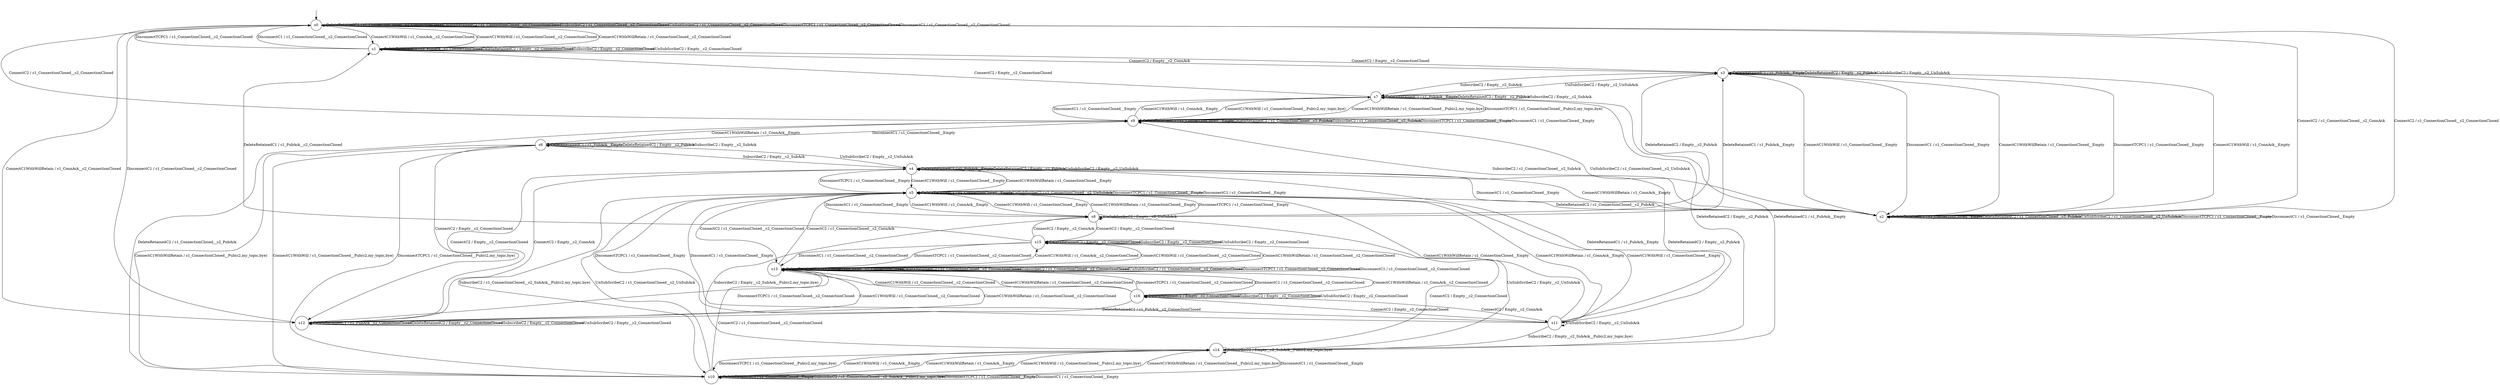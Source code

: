 digraph g {
__start0 [label="" shape="none"];

	s0 [shape="circle" label="s0"];
	s1 [shape="circle" label="s1"];
	s2 [shape="circle" label="s2"];
	s3 [shape="circle" label="s3"];
	s4 [shape="circle" label="s4"];
	s5 [shape="circle" label="s5"];
	s6 [shape="circle" label="s6"];
	s7 [shape="circle" label="s7"];
	s8 [shape="circle" label="s8"];
	s9 [shape="circle" label="s9"];
	s10 [shape="circle" label="s10"];
	s11 [shape="circle" label="s11"];
	s12 [shape="circle" label="s12"];
	s13 [shape="circle" label="s13"];
	s14 [shape="circle" label="s14"];
	s15 [shape="circle" label="s15"];
	s16 [shape="circle" label="s16"];
	s0 -> s2 [label="ConnectC2 / c1_ConnectionClosed__c2_ConnAck"];
	s0 -> s1 [label="ConnectC1WithWill / c1_ConnAck__c2_ConnectionClosed"];
	s0 -> s12 [label="ConnectC1WithWillRetain / c1_ConnAck__c2_ConnectionClosed"];
	s0 -> s0 [label="DeleteRetainedC1 / c1_ConnectionClosed__c2_ConnectionClosed"];
	s0 -> s0 [label="DeleteRetainedC2 / c1_ConnectionClosed__c2_ConnectionClosed"];
	s0 -> s0 [label="SubscribeC2 / c1_ConnectionClosed__c2_ConnectionClosed"];
	s0 -> s0 [label="UnSubScribeC2 / c1_ConnectionClosed__c2_ConnectionClosed"];
	s0 -> s0 [label="DisconnectTCPC1 / c1_ConnectionClosed__c2_ConnectionClosed"];
	s0 -> s0 [label="DisconnectC1 / c1_ConnectionClosed__c2_ConnectionClosed"];
	s1 -> s3 [label="ConnectC2 / Empty__c2_ConnAck"];
	s1 -> s0 [label="ConnectC1WithWill / c1_ConnectionClosed__c2_ConnectionClosed"];
	s1 -> s0 [label="ConnectC1WithWillRetain / c1_ConnectionClosed__c2_ConnectionClosed"];
	s1 -> s1 [label="DeleteRetainedC1 / c1_PubAck__c2_ConnectionClosed"];
	s1 -> s1 [label="DeleteRetainedC2 / Empty__c2_ConnectionClosed"];
	s1 -> s1 [label="SubscribeC2 / Empty__c2_ConnectionClosed"];
	s1 -> s1 [label="UnSubScribeC2 / Empty__c2_ConnectionClosed"];
	s1 -> s0 [label="DisconnectTCPC1 / c1_ConnectionClosed__c2_ConnectionClosed"];
	s1 -> s0 [label="DisconnectC1 / c1_ConnectionClosed__c2_ConnectionClosed"];
	s2 -> s0 [label="ConnectC2 / c1_ConnectionClosed__c2_ConnectionClosed"];
	s2 -> s3 [label="ConnectC1WithWill / c1_ConnAck__Empty"];
	s2 -> s4 [label="ConnectC1WithWillRetain / c1_ConnAck__Empty"];
	s2 -> s2 [label="DeleteRetainedC1 / c1_ConnectionClosed__Empty"];
	s2 -> s2 [label="DeleteRetainedC2 / c1_ConnectionClosed__c2_PubAck"];
	s2 -> s9 [label="SubscribeC2 / c1_ConnectionClosed__c2_SubAck"];
	s2 -> s2 [label="UnSubScribeC2 / c1_ConnectionClosed__c2_UnSubAck"];
	s2 -> s2 [label="DisconnectTCPC1 / c1_ConnectionClosed__Empty"];
	s2 -> s2 [label="DisconnectC1 / c1_ConnectionClosed__Empty"];
	s3 -> s1 [label="ConnectC2 / Empty__c2_ConnectionClosed"];
	s3 -> s2 [label="ConnectC1WithWill / c1_ConnectionClosed__Empty"];
	s3 -> s2 [label="ConnectC1WithWillRetain / c1_ConnectionClosed__Empty"];
	s3 -> s3 [label="DeleteRetainedC1 / c1_PubAck__Empty"];
	s3 -> s3 [label="DeleteRetainedC2 / Empty__c2_PubAck"];
	s3 -> s7 [label="SubscribeC2 / Empty__c2_SubAck"];
	s3 -> s3 [label="UnSubScribeC2 / Empty__c2_UnSubAck"];
	s3 -> s2 [label="DisconnectTCPC1 / c1_ConnectionClosed__Empty"];
	s3 -> s2 [label="DisconnectC1 / c1_ConnectionClosed__Empty"];
	s4 -> s12 [label="ConnectC2 / Empty__c2_ConnectionClosed"];
	s4 -> s5 [label="ConnectC1WithWill / c1_ConnectionClosed__Empty"];
	s4 -> s5 [label="ConnectC1WithWillRetain / c1_ConnectionClosed__Empty"];
	s4 -> s4 [label="DeleteRetainedC1 / c1_PubAck__Empty"];
	s4 -> s4 [label="DeleteRetainedC2 / Empty__c2_PubAck"];
	s4 -> s6 [label="SubscribeC2 / Empty__c2_SubAck"];
	s4 -> s4 [label="UnSubScribeC2 / Empty__c2_UnSubAck"];
	s4 -> s5 [label="DisconnectTCPC1 / c1_ConnectionClosed__Empty"];
	s4 -> s2 [label="DisconnectC1 / c1_ConnectionClosed__Empty"];
	s5 -> s13 [label="ConnectC2 / c1_ConnectionClosed__c2_ConnectionClosed"];
	s5 -> s8 [label="ConnectC1WithWill / c1_ConnAck__Empty"];
	s5 -> s11 [label="ConnectC1WithWillRetain / c1_ConnAck__Empty"];
	s5 -> s5 [label="DeleteRetainedC1 / c1_ConnectionClosed__Empty"];
	s5 -> s2 [label="DeleteRetainedC2 / c1_ConnectionClosed__c2_PubAck"];
	s5 -> s10 [label="SubscribeC2 / c1_ConnectionClosed__c2_SubAck__Pub(c2,my_topic,bye)"];
	s5 -> s5 [label="UnSubScribeC2 / c1_ConnectionClosed__c2_UnSubAck"];
	s5 -> s5 [label="DisconnectTCPC1 / c1_ConnectionClosed__Empty"];
	s5 -> s5 [label="DisconnectC1 / c1_ConnectionClosed__Empty"];
	s6 -> s12 [label="ConnectC2 / Empty__c2_ConnectionClosed"];
	s6 -> s10 [label="ConnectC1WithWill / c1_ConnectionClosed__Pub(c2,my_topic,bye)"];
	s6 -> s10 [label="ConnectC1WithWillRetain / c1_ConnectionClosed__Pub(c2,my_topic,bye)"];
	s6 -> s6 [label="DeleteRetainedC1 / c1_PubAck__Empty"];
	s6 -> s6 [label="DeleteRetainedC2 / Empty__c2_PubAck"];
	s6 -> s6 [label="SubscribeC2 / Empty__c2_SubAck"];
	s6 -> s4 [label="UnSubScribeC2 / Empty__c2_UnSubAck"];
	s6 -> s10 [label="DisconnectTCPC1 / c1_ConnectionClosed__Pub(c2,my_topic,bye)"];
	s6 -> s9 [label="DisconnectC1 / c1_ConnectionClosed__Empty"];
	s7 -> s1 [label="ConnectC2 / Empty__c2_ConnectionClosed"];
	s7 -> s9 [label="ConnectC1WithWill / c1_ConnectionClosed__Pub(c2,my_topic,bye)"];
	s7 -> s9 [label="ConnectC1WithWillRetain / c1_ConnectionClosed__Pub(c2,my_topic,bye)"];
	s7 -> s7 [label="DeleteRetainedC1 / c1_PubAck__Empty"];
	s7 -> s7 [label="DeleteRetainedC2 / Empty__c2_PubAck"];
	s7 -> s7 [label="SubscribeC2 / Empty__c2_SubAck"];
	s7 -> s3 [label="UnSubScribeC2 / Empty__c2_UnSubAck"];
	s7 -> s9 [label="DisconnectTCPC1 / c1_ConnectionClosed__Pub(c2,my_topic,bye)"];
	s7 -> s9 [label="DisconnectC1 / c1_ConnectionClosed__Empty"];
	s8 -> s15 [label="ConnectC2 / Empty__c2_ConnectionClosed"];
	s8 -> s5 [label="ConnectC1WithWill / c1_ConnectionClosed__Empty"];
	s8 -> s5 [label="ConnectC1WithWillRetain / c1_ConnectionClosed__Empty"];
	s8 -> s3 [label="DeleteRetainedC1 / c1_PubAck__Empty"];
	s8 -> s3 [label="DeleteRetainedC2 / Empty__c2_PubAck"];
	s8 -> s14 [label="SubscribeC2 / Empty__c2_SubAck__Pub(c2,my_topic,bye)"];
	s8 -> s8 [label="UnSubScribeC2 / Empty__c2_UnSubAck"];
	s8 -> s5 [label="DisconnectTCPC1 / c1_ConnectionClosed__Empty"];
	s8 -> s5 [label="DisconnectC1 / c1_ConnectionClosed__Empty"];
	s9 -> s0 [label="ConnectC2 / c1_ConnectionClosed__c2_ConnectionClosed"];
	s9 -> s7 [label="ConnectC1WithWill / c1_ConnAck__Empty"];
	s9 -> s6 [label="ConnectC1WithWillRetain / c1_ConnAck__Empty"];
	s9 -> s9 [label="DeleteRetainedC1 / c1_ConnectionClosed__Empty"];
	s9 -> s9 [label="DeleteRetainedC2 / c1_ConnectionClosed__c2_PubAck"];
	s9 -> s9 [label="SubscribeC2 / c1_ConnectionClosed__c2_SubAck"];
	s9 -> s2 [label="UnSubScribeC2 / c1_ConnectionClosed__c2_UnSubAck"];
	s9 -> s9 [label="DisconnectTCPC1 / c1_ConnectionClosed__Empty"];
	s9 -> s9 [label="DisconnectC1 / c1_ConnectionClosed__Empty"];
	s10 -> s13 [label="ConnectC2 / c1_ConnectionClosed__c2_ConnectionClosed"];
	s10 -> s14 [label="ConnectC1WithWill / c1_ConnAck__Empty"];
	s10 -> s14 [label="ConnectC1WithWillRetain / c1_ConnAck__Empty"];
	s10 -> s10 [label="DeleteRetainedC1 / c1_ConnectionClosed__Empty"];
	s10 -> s9 [label="DeleteRetainedC2 / c1_ConnectionClosed__c2_PubAck"];
	s10 -> s10 [label="SubscribeC2 / c1_ConnectionClosed__c2_SubAck__Pub(c2,my_topic,bye)"];
	s10 -> s5 [label="UnSubScribeC2 / c1_ConnectionClosed__c2_UnSubAck"];
	s10 -> s10 [label="DisconnectTCPC1 / c1_ConnectionClosed__Empty"];
	s10 -> s10 [label="DisconnectC1 / c1_ConnectionClosed__Empty"];
	s11 -> s16 [label="ConnectC2 / Empty__c2_ConnectionClosed"];
	s11 -> s5 [label="ConnectC1WithWill / c1_ConnectionClosed__Empty"];
	s11 -> s5 [label="ConnectC1WithWillRetain / c1_ConnectionClosed__Empty"];
	s11 -> s4 [label="DeleteRetainedC1 / c1_PubAck__Empty"];
	s11 -> s4 [label="DeleteRetainedC2 / Empty__c2_PubAck"];
	s11 -> s14 [label="SubscribeC2 / Empty__c2_SubAck__Pub(c2,my_topic,bye)"];
	s11 -> s11 [label="UnSubScribeC2 / Empty__c2_UnSubAck"];
	s11 -> s5 [label="DisconnectTCPC1 / c1_ConnectionClosed__Empty"];
	s11 -> s5 [label="DisconnectC1 / c1_ConnectionClosed__Empty"];
	s12 -> s4 [label="ConnectC2 / Empty__c2_ConnAck"];
	s12 -> s13 [label="ConnectC1WithWill / c1_ConnectionClosed__c2_ConnectionClosed"];
	s12 -> s13 [label="ConnectC1WithWillRetain / c1_ConnectionClosed__c2_ConnectionClosed"];
	s12 -> s12 [label="DeleteRetainedC1 / c1_PubAck__c2_ConnectionClosed"];
	s12 -> s12 [label="DeleteRetainedC2 / Empty__c2_ConnectionClosed"];
	s12 -> s12 [label="SubscribeC2 / Empty__c2_ConnectionClosed"];
	s12 -> s12 [label="UnSubScribeC2 / Empty__c2_ConnectionClosed"];
	s12 -> s13 [label="DisconnectTCPC1 / c1_ConnectionClosed__c2_ConnectionClosed"];
	s12 -> s0 [label="DisconnectC1 / c1_ConnectionClosed__c2_ConnectionClosed"];
	s13 -> s5 [label="ConnectC2 / c1_ConnectionClosed__c2_ConnAck"];
	s13 -> s15 [label="ConnectC1WithWill / c1_ConnAck__c2_ConnectionClosed"];
	s13 -> s16 [label="ConnectC1WithWillRetain / c1_ConnAck__c2_ConnectionClosed"];
	s13 -> s13 [label="DeleteRetainedC1 / c1_ConnectionClosed__c2_ConnectionClosed"];
	s13 -> s13 [label="DeleteRetainedC2 / c1_ConnectionClosed__c2_ConnectionClosed"];
	s13 -> s13 [label="SubscribeC2 / c1_ConnectionClosed__c2_ConnectionClosed"];
	s13 -> s13 [label="UnSubScribeC2 / c1_ConnectionClosed__c2_ConnectionClosed"];
	s13 -> s13 [label="DisconnectTCPC1 / c1_ConnectionClosed__c2_ConnectionClosed"];
	s13 -> s13 [label="DisconnectC1 / c1_ConnectionClosed__c2_ConnectionClosed"];
	s14 -> s15 [label="ConnectC2 / Empty__c2_ConnectionClosed"];
	s14 -> s10 [label="ConnectC1WithWill / c1_ConnectionClosed__Pub(c2,my_topic,bye)"];
	s14 -> s10 [label="ConnectC1WithWillRetain / c1_ConnectionClosed__Pub(c2,my_topic,bye)"];
	s14 -> s7 [label="DeleteRetainedC1 / c1_PubAck__Empty"];
	s14 -> s7 [label="DeleteRetainedC2 / Empty__c2_PubAck"];
	s14 -> s14 [label="SubscribeC2 / Empty__c2_SubAck__Pub(c2,my_topic,bye)"];
	s14 -> s8 [label="UnSubScribeC2 / Empty__c2_UnSubAck"];
	s14 -> s10 [label="DisconnectTCPC1 / c1_ConnectionClosed__Pub(c2,my_topic,bye)"];
	s14 -> s10 [label="DisconnectC1 / c1_ConnectionClosed__Empty"];
	s15 -> s8 [label="ConnectC2 / Empty__c2_ConnAck"];
	s15 -> s13 [label="ConnectC1WithWill / c1_ConnectionClosed__c2_ConnectionClosed"];
	s15 -> s13 [label="ConnectC1WithWillRetain / c1_ConnectionClosed__c2_ConnectionClosed"];
	s15 -> s1 [label="DeleteRetainedC1 / c1_PubAck__c2_ConnectionClosed"];
	s15 -> s15 [label="DeleteRetainedC2 / Empty__c2_ConnectionClosed"];
	s15 -> s15 [label="SubscribeC2 / Empty__c2_ConnectionClosed"];
	s15 -> s15 [label="UnSubScribeC2 / Empty__c2_ConnectionClosed"];
	s15 -> s13 [label="DisconnectTCPC1 / c1_ConnectionClosed__c2_ConnectionClosed"];
	s15 -> s13 [label="DisconnectC1 / c1_ConnectionClosed__c2_ConnectionClosed"];
	s16 -> s11 [label="ConnectC2 / Empty__c2_ConnAck"];
	s16 -> s13 [label="ConnectC1WithWill / c1_ConnectionClosed__c2_ConnectionClosed"];
	s16 -> s13 [label="ConnectC1WithWillRetain / c1_ConnectionClosed__c2_ConnectionClosed"];
	s16 -> s12 [label="DeleteRetainedC1 / c1_PubAck__c2_ConnectionClosed"];
	s16 -> s16 [label="DeleteRetainedC2 / Empty__c2_ConnectionClosed"];
	s16 -> s16 [label="SubscribeC2 / Empty__c2_ConnectionClosed"];
	s16 -> s16 [label="UnSubScribeC2 / Empty__c2_ConnectionClosed"];
	s16 -> s13 [label="DisconnectTCPC1 / c1_ConnectionClosed__c2_ConnectionClosed"];
	s16 -> s13 [label="DisconnectC1 / c1_ConnectionClosed__c2_ConnectionClosed"];

__start0 -> s0;
}
